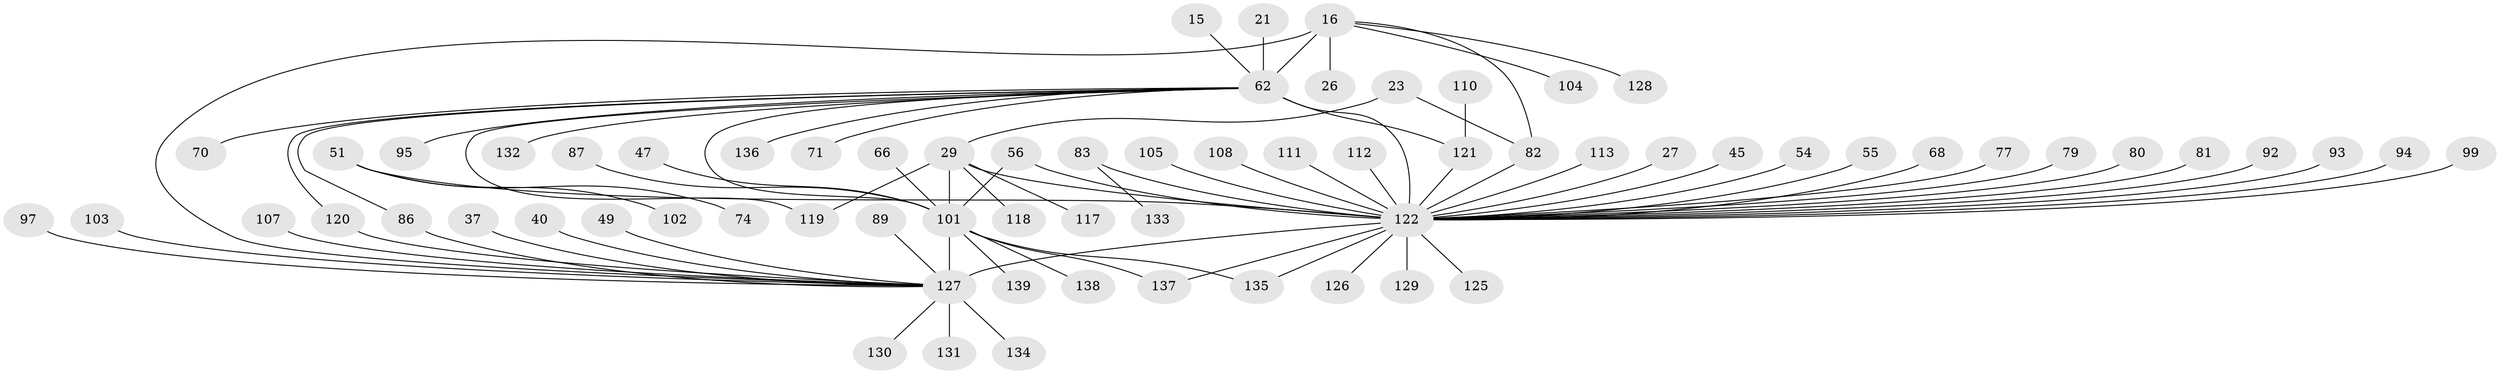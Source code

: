 // original degree distribution, {25: 0.007194244604316547, 2: 0.22302158273381295, 18: 0.014388489208633094, 16: 0.007194244604316547, 9: 0.007194244604316547, 6: 0.014388489208633094, 11: 0.007194244604316547, 7: 0.03597122302158273, 5: 0.04316546762589928, 4: 0.06474820143884892, 3: 0.11510791366906475, 13: 0.007194244604316547, 1: 0.45323741007194246}
// Generated by graph-tools (version 1.1) at 2025/47/03/09/25 04:47:11]
// undirected, 69 vertices, 80 edges
graph export_dot {
graph [start="1"]
  node [color=gray90,style=filled];
  15;
  16;
  21;
  23;
  26;
  27 [super="+24"];
  29 [super="+8"];
  37;
  40;
  45;
  47;
  49;
  51 [super="+32"];
  54;
  55;
  56;
  62 [super="+7"];
  66;
  68;
  70;
  71;
  74;
  77;
  79 [super="+46"];
  80;
  81;
  82 [super="+48"];
  83;
  86 [super="+63"];
  87;
  89;
  92;
  93;
  94;
  95;
  97;
  99;
  101 [super="+10+98"];
  102 [super="+88"];
  103;
  104;
  105;
  107;
  108;
  110;
  111 [super="+85"];
  112 [super="+33"];
  113 [super="+78"];
  117;
  118 [super="+38"];
  119;
  120 [super="+22+72+100+114"];
  121 [super="+76+58+75"];
  122 [super="+44+106+65+90+116"];
  125;
  126;
  127 [super="+5+52+1+30"];
  128 [super="+69"];
  129;
  130 [super="+115+123"];
  131;
  132 [super="+124"];
  133;
  134;
  135;
  136 [super="+31"];
  137 [super="+96"];
  138;
  139;
  15 -- 62;
  16 -- 26;
  16 -- 104;
  16 -- 82;
  16 -- 62 [weight=2];
  16 -- 128;
  16 -- 127;
  21 -- 62;
  23 -- 29;
  23 -- 82;
  27 -- 122;
  29 -- 119;
  29 -- 117;
  29 -- 101 [weight=2];
  29 -- 122 [weight=4];
  29 -- 118;
  37 -- 127;
  40 -- 127;
  45 -- 122;
  47 -- 101;
  49 -- 127;
  51 -- 74;
  51 -- 122 [weight=6];
  51 -- 102;
  54 -- 122;
  55 -- 122;
  56 -- 101;
  56 -- 122 [weight=2];
  62 -- 70;
  62 -- 71;
  62 -- 95;
  62 -- 101 [weight=2];
  62 -- 119;
  62 -- 120;
  62 -- 121;
  62 -- 122 [weight=9];
  62 -- 86;
  62 -- 136;
  62 -- 132;
  66 -- 101;
  68 -- 122;
  77 -- 122;
  79 -- 122;
  80 -- 122;
  81 -- 122;
  82 -- 122 [weight=2];
  83 -- 133;
  83 -- 122 [weight=2];
  86 -- 127;
  87 -- 101;
  89 -- 127;
  92 -- 122;
  93 -- 122;
  94 -- 122 [weight=2];
  97 -- 127;
  99 -- 122;
  101 -- 135;
  101 -- 138;
  101 -- 139;
  101 -- 127 [weight=2];
  101 -- 137;
  103 -- 127;
  105 -- 122;
  107 -- 127;
  108 -- 122;
  110 -- 121;
  111 -- 122;
  112 -- 122;
  113 -- 122 [weight=2];
  120 -- 127;
  121 -- 122 [weight=5];
  122 -- 127 [weight=12];
  122 -- 135;
  122 -- 126;
  122 -- 129;
  122 -- 125;
  122 -- 137;
  127 -- 134;
  127 -- 131;
  127 -- 130;
}
